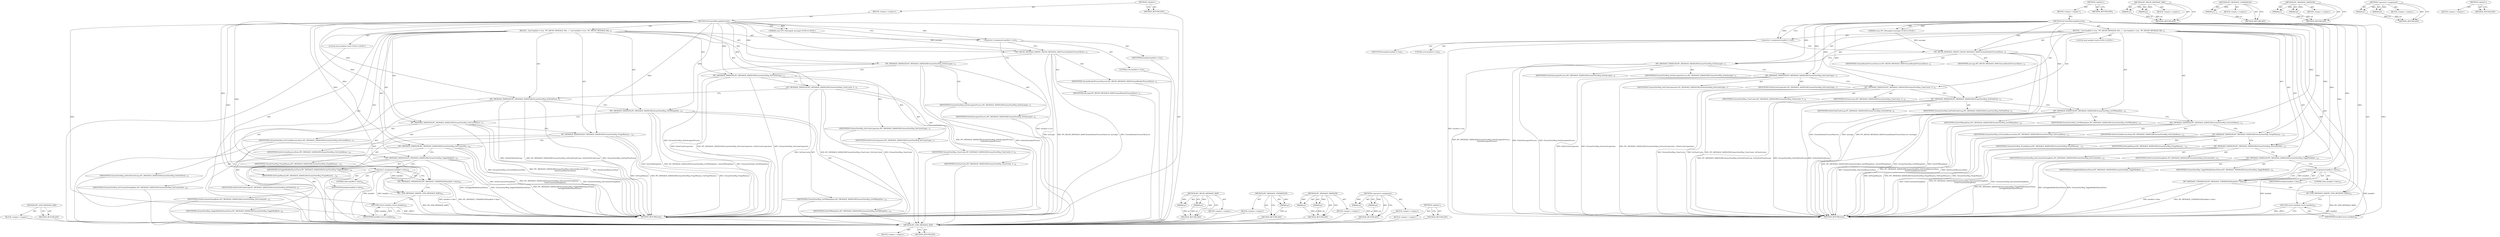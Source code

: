 digraph "&lt;global&gt;" {
vulnerable_90 [label=<(METHOD,IPC_END_MESSAGE_MAP)>];
vulnerable_91 [label=<(BLOCK,&lt;empty&gt;,&lt;empty&gt;)>];
vulnerable_92 [label=<(METHOD_RETURN,ANY)>];
vulnerable_6 [label=<(METHOD,&lt;global&gt;)<SUB>1</SUB>>];
vulnerable_7 [label=<(BLOCK,&lt;empty&gt;,&lt;empty&gt;)<SUB>1</SUB>>];
vulnerable_8 [label=<(METHOD,OnControlMessageReceived)<SUB>1</SUB>>];
vulnerable_9 [label="<(PARAM,const IPC::Message&amp; message)<SUB>2</SUB>>"];
vulnerable_10 [label=<(BLOCK,{
  bool handled = true;
  IPC_BEGIN_MESSAGE_MA...,{
  bool handled = true;
  IPC_BEGIN_MESSAGE_MA...)<SUB>2</SUB>>];
vulnerable_11 [label="<(LOCAL,bool handled: bool)<SUB>3</SUB>>"];
vulnerable_12 [label=<(&lt;operator&gt;.assignment,handled = true)<SUB>3</SUB>>];
vulnerable_13 [label=<(IDENTIFIER,handled,handled = true)<SUB>3</SUB>>];
vulnerable_14 [label=<(LITERAL,true,handled = true)<SUB>3</SUB>>];
vulnerable_15 [label=<(IPC_BEGIN_MESSAGE_MAP,IPC_BEGIN_MESSAGE_MAP(ChromeRenderProcessObserv...)<SUB>4</SUB>>];
vulnerable_16 [label=<(IDENTIFIER,ChromeRenderProcessObserver,IPC_BEGIN_MESSAGE_MAP(ChromeRenderProcessObserv...)<SUB>4</SUB>>];
vulnerable_17 [label=<(IDENTIFIER,message,IPC_BEGIN_MESSAGE_MAP(ChromeRenderProcessObserv...)<SUB>4</SUB>>];
vulnerable_18 [label=<(IPC_MESSAGE_HANDLER,IPC_MESSAGE_HANDLER(ChromeViewMsg_SetIsIncognit...)<SUB>5</SUB>>];
vulnerable_19 [label=<(IDENTIFIER,ChromeViewMsg_SetIsIncognitoProcess,IPC_MESSAGE_HANDLER(ChromeViewMsg_SetIsIncognit...)<SUB>5</SUB>>];
vulnerable_20 [label=<(IDENTIFIER,OnSetIsIncognitoProcess,IPC_MESSAGE_HANDLER(ChromeViewMsg_SetIsIncognit...)<SUB>6</SUB>>];
vulnerable_21 [label=<(IPC_MESSAGE_HANDLER,IPC_MESSAGE_HANDLER(ChromeViewMsg_SetCacheCapac...)<SUB>7</SUB>>];
vulnerable_22 [label=<(IDENTIFIER,ChromeViewMsg_SetCacheCapacities,IPC_MESSAGE_HANDLER(ChromeViewMsg_SetCacheCapac...)<SUB>7</SUB>>];
vulnerable_23 [label=<(IDENTIFIER,OnSetCacheCapacities,IPC_MESSAGE_HANDLER(ChromeViewMsg_SetCacheCapac...)<SUB>7</SUB>>];
vulnerable_24 [label=<(IPC_MESSAGE_HANDLER,IPC_MESSAGE_HANDLER(ChromeViewMsg_ClearCache, O...)<SUB>8</SUB>>];
vulnerable_25 [label=<(IDENTIFIER,ChromeViewMsg_ClearCache,IPC_MESSAGE_HANDLER(ChromeViewMsg_ClearCache, O...)<SUB>8</SUB>>];
vulnerable_26 [label=<(IDENTIFIER,OnClearCache,IPC_MESSAGE_HANDLER(ChromeViewMsg_ClearCache, O...)<SUB>8</SUB>>];
vulnerable_27 [label=<(IPC_MESSAGE_HANDLER,IPC_MESSAGE_HANDLER(ChromeViewMsg_SetFieldTrial...)<SUB>9</SUB>>];
vulnerable_28 [label=<(IDENTIFIER,ChromeViewMsg_SetFieldTrialGroup,IPC_MESSAGE_HANDLER(ChromeViewMsg_SetFieldTrial...)<SUB>9</SUB>>];
vulnerable_29 [label=<(IDENTIFIER,OnSetFieldTrialGroup,IPC_MESSAGE_HANDLER(ChromeViewMsg_SetFieldTrial...)<SUB>9</SUB>>];
vulnerable_30 [label=<(IPC_MESSAGE_HANDLER,IPC_MESSAGE_HANDLER(ChromeViewMsg_GetV8HeapStat...)<SUB>16</SUB>>];
vulnerable_31 [label=<(IDENTIFIER,ChromeViewMsg_GetV8HeapStats,IPC_MESSAGE_HANDLER(ChromeViewMsg_GetV8HeapStat...)<SUB>16</SUB>>];
vulnerable_32 [label=<(IDENTIFIER,OnGetV8HeapStats,IPC_MESSAGE_HANDLER(ChromeViewMsg_GetV8HeapStat...)<SUB>16</SUB>>];
vulnerable_33 [label=<(IPC_MESSAGE_HANDLER,IPC_MESSAGE_HANDLER(ChromeViewMsg_GetCacheResou...)<SUB>17</SUB>>];
vulnerable_34 [label=<(IDENTIFIER,ChromeViewMsg_GetCacheResourceStats,IPC_MESSAGE_HANDLER(ChromeViewMsg_GetCacheResou...)<SUB>17</SUB>>];
vulnerable_35 [label=<(IDENTIFIER,OnGetCacheResourceStats,IPC_MESSAGE_HANDLER(ChromeViewMsg_GetCacheResou...)<SUB>18</SUB>>];
vulnerable_36 [label=<(IPC_MESSAGE_HANDLER,IPC_MESSAGE_HANDLER(ChromeViewMsg_PurgeMemory, ...)<SUB>19</SUB>>];
vulnerable_37 [label=<(IDENTIFIER,ChromeViewMsg_PurgeMemory,IPC_MESSAGE_HANDLER(ChromeViewMsg_PurgeMemory, ...)<SUB>19</SUB>>];
vulnerable_38 [label=<(IDENTIFIER,OnPurgeMemory,IPC_MESSAGE_HANDLER(ChromeViewMsg_PurgeMemory, ...)<SUB>19</SUB>>];
vulnerable_39 [label=<(IPC_MESSAGE_HANDLER,IPC_MESSAGE_HANDLER(ChromeViewMsg_SetContentSet...)<SUB>20</SUB>>];
vulnerable_40 [label=<(IDENTIFIER,ChromeViewMsg_SetContentSettingRules,IPC_MESSAGE_HANDLER(ChromeViewMsg_SetContentSet...)<SUB>20</SUB>>];
vulnerable_41 [label=<(IDENTIFIER,OnSetContentSettingRules,IPC_MESSAGE_HANDLER(ChromeViewMsg_SetContentSet...)<SUB>21</SUB>>];
vulnerable_42 [label=<(IPC_MESSAGE_HANDLER,IPC_MESSAGE_HANDLER(ChromeViewMsg_ToggleWebKitS...)<SUB>22</SUB>>];
vulnerable_43 [label=<(IDENTIFIER,ChromeViewMsg_ToggleWebKitSharedTimer,IPC_MESSAGE_HANDLER(ChromeViewMsg_ToggleWebKitS...)<SUB>22</SUB>>];
vulnerable_44 [label=<(IDENTIFIER,OnToggleWebKitSharedTimer,IPC_MESSAGE_HANDLER(ChromeViewMsg_ToggleWebKitS...)<SUB>23</SUB>>];
vulnerable_45 [label=<(IPC_MESSAGE_UNHANDLED,IPC_MESSAGE_UNHANDLED(handled = false))<SUB>24</SUB>>];
vulnerable_46 [label=<(&lt;operator&gt;.assignment,handled = false)<SUB>24</SUB>>];
vulnerable_47 [label=<(IDENTIFIER,handled,handled = false)<SUB>24</SUB>>];
vulnerable_48 [label=<(LITERAL,false,handled = false)<SUB>24</SUB>>];
vulnerable_49 [label=<(IPC_END_MESSAGE_MAP,IPC_END_MESSAGE_MAP())<SUB>25</SUB>>];
vulnerable_50 [label=<(RETURN,return handled;,return handled;)<SUB>26</SUB>>];
vulnerable_51 [label=<(IDENTIFIER,handled,return handled;)<SUB>26</SUB>>];
vulnerable_52 [label=<(METHOD_RETURN,bool)<SUB>1</SUB>>];
vulnerable_54 [label=<(METHOD_RETURN,ANY)<SUB>1</SUB>>];
vulnerable_76 [label=<(METHOD,IPC_BEGIN_MESSAGE_MAP)>];
vulnerable_77 [label=<(PARAM,p1)>];
vulnerable_78 [label=<(PARAM,p2)>];
vulnerable_79 [label=<(BLOCK,&lt;empty&gt;,&lt;empty&gt;)>];
vulnerable_80 [label=<(METHOD_RETURN,ANY)>];
vulnerable_86 [label=<(METHOD,IPC_MESSAGE_UNHANDLED)>];
vulnerable_87 [label=<(PARAM,p1)>];
vulnerable_88 [label=<(BLOCK,&lt;empty&gt;,&lt;empty&gt;)>];
vulnerable_89 [label=<(METHOD_RETURN,ANY)>];
vulnerable_81 [label=<(METHOD,IPC_MESSAGE_HANDLER)>];
vulnerable_82 [label=<(PARAM,p1)>];
vulnerable_83 [label=<(PARAM,p2)>];
vulnerable_84 [label=<(BLOCK,&lt;empty&gt;,&lt;empty&gt;)>];
vulnerable_85 [label=<(METHOD_RETURN,ANY)>];
vulnerable_71 [label=<(METHOD,&lt;operator&gt;.assignment)>];
vulnerable_72 [label=<(PARAM,p1)>];
vulnerable_73 [label=<(PARAM,p2)>];
vulnerable_74 [label=<(BLOCK,&lt;empty&gt;,&lt;empty&gt;)>];
vulnerable_75 [label=<(METHOD_RETURN,ANY)>];
vulnerable_65 [label=<(METHOD,&lt;global&gt;)<SUB>1</SUB>>];
vulnerable_66 [label=<(BLOCK,&lt;empty&gt;,&lt;empty&gt;)>];
vulnerable_67 [label=<(METHOD_RETURN,ANY)>];
fixed_90 [label=<(METHOD,IPC_END_MESSAGE_MAP)>];
fixed_91 [label=<(BLOCK,&lt;empty&gt;,&lt;empty&gt;)>];
fixed_92 [label=<(METHOD_RETURN,ANY)>];
fixed_6 [label=<(METHOD,&lt;global&gt;)<SUB>1</SUB>>];
fixed_7 [label=<(BLOCK,&lt;empty&gt;,&lt;empty&gt;)<SUB>1</SUB>>];
fixed_8 [label=<(METHOD,OnControlMessageReceived)<SUB>1</SUB>>];
fixed_9 [label="<(PARAM,const IPC::Message&amp; message)<SUB>2</SUB>>"];
fixed_10 [label=<(BLOCK,{
  bool handled = true;
  IPC_BEGIN_MESSAGE_MA...,{
  bool handled = true;
  IPC_BEGIN_MESSAGE_MA...)<SUB>2</SUB>>];
fixed_11 [label="<(LOCAL,bool handled: bool)<SUB>3</SUB>>"];
fixed_12 [label=<(&lt;operator&gt;.assignment,handled = true)<SUB>3</SUB>>];
fixed_13 [label=<(IDENTIFIER,handled,handled = true)<SUB>3</SUB>>];
fixed_14 [label=<(LITERAL,true,handled = true)<SUB>3</SUB>>];
fixed_15 [label=<(IPC_BEGIN_MESSAGE_MAP,IPC_BEGIN_MESSAGE_MAP(ChromeRenderProcessObserv...)<SUB>4</SUB>>];
fixed_16 [label=<(IDENTIFIER,ChromeRenderProcessObserver,IPC_BEGIN_MESSAGE_MAP(ChromeRenderProcessObserv...)<SUB>4</SUB>>];
fixed_17 [label=<(IDENTIFIER,message,IPC_BEGIN_MESSAGE_MAP(ChromeRenderProcessObserv...)<SUB>4</SUB>>];
fixed_18 [label=<(IPC_MESSAGE_HANDLER,IPC_MESSAGE_HANDLER(ChromeViewMsg_SetIsIncognit...)<SUB>5</SUB>>];
fixed_19 [label=<(IDENTIFIER,ChromeViewMsg_SetIsIncognitoProcess,IPC_MESSAGE_HANDLER(ChromeViewMsg_SetIsIncognit...)<SUB>5</SUB>>];
fixed_20 [label=<(IDENTIFIER,OnSetIsIncognitoProcess,IPC_MESSAGE_HANDLER(ChromeViewMsg_SetIsIncognit...)<SUB>6</SUB>>];
fixed_21 [label=<(IPC_MESSAGE_HANDLER,IPC_MESSAGE_HANDLER(ChromeViewMsg_SetCacheCapac...)<SUB>7</SUB>>];
fixed_22 [label=<(IDENTIFIER,ChromeViewMsg_SetCacheCapacities,IPC_MESSAGE_HANDLER(ChromeViewMsg_SetCacheCapac...)<SUB>7</SUB>>];
fixed_23 [label=<(IDENTIFIER,OnSetCacheCapacities,IPC_MESSAGE_HANDLER(ChromeViewMsg_SetCacheCapac...)<SUB>7</SUB>>];
fixed_24 [label=<(IPC_MESSAGE_HANDLER,IPC_MESSAGE_HANDLER(ChromeViewMsg_ClearCache, O...)<SUB>8</SUB>>];
fixed_25 [label=<(IDENTIFIER,ChromeViewMsg_ClearCache,IPC_MESSAGE_HANDLER(ChromeViewMsg_ClearCache, O...)<SUB>8</SUB>>];
fixed_26 [label=<(IDENTIFIER,OnClearCache,IPC_MESSAGE_HANDLER(ChromeViewMsg_ClearCache, O...)<SUB>8</SUB>>];
fixed_27 [label=<(IPC_MESSAGE_HANDLER,IPC_MESSAGE_HANDLER(ChromeViewMsg_SetFieldTrial...)<SUB>9</SUB>>];
fixed_28 [label=<(IDENTIFIER,ChromeViewMsg_SetFieldTrialGroup,IPC_MESSAGE_HANDLER(ChromeViewMsg_SetFieldTrial...)<SUB>9</SUB>>];
fixed_29 [label=<(IDENTIFIER,OnSetFieldTrialGroup,IPC_MESSAGE_HANDLER(ChromeViewMsg_SetFieldTrial...)<SUB>9</SUB>>];
fixed_30 [label=<(IPC_MESSAGE_HANDLER,IPC_MESSAGE_HANDLER(ChromeViewMsg_GetV8HeapStat...)<SUB>10</SUB>>];
fixed_31 [label=<(IDENTIFIER,ChromeViewMsg_GetV8HeapStats,IPC_MESSAGE_HANDLER(ChromeViewMsg_GetV8HeapStat...)<SUB>10</SUB>>];
fixed_32 [label=<(IDENTIFIER,OnGetV8HeapStats,IPC_MESSAGE_HANDLER(ChromeViewMsg_GetV8HeapStat...)<SUB>10</SUB>>];
fixed_33 [label=<(IPC_MESSAGE_HANDLER,IPC_MESSAGE_HANDLER(ChromeViewMsg_GetCacheResou...)<SUB>11</SUB>>];
fixed_34 [label=<(IDENTIFIER,ChromeViewMsg_GetCacheResourceStats,IPC_MESSAGE_HANDLER(ChromeViewMsg_GetCacheResou...)<SUB>11</SUB>>];
fixed_35 [label=<(IDENTIFIER,OnGetCacheResourceStats,IPC_MESSAGE_HANDLER(ChromeViewMsg_GetCacheResou...)<SUB>12</SUB>>];
fixed_36 [label=<(IPC_MESSAGE_HANDLER,IPC_MESSAGE_HANDLER(ChromeViewMsg_PurgeMemory, ...)<SUB>13</SUB>>];
fixed_37 [label=<(IDENTIFIER,ChromeViewMsg_PurgeMemory,IPC_MESSAGE_HANDLER(ChromeViewMsg_PurgeMemory, ...)<SUB>13</SUB>>];
fixed_38 [label=<(IDENTIFIER,OnPurgeMemory,IPC_MESSAGE_HANDLER(ChromeViewMsg_PurgeMemory, ...)<SUB>13</SUB>>];
fixed_39 [label=<(IPC_MESSAGE_HANDLER,IPC_MESSAGE_HANDLER(ChromeViewMsg_SetContentSet...)<SUB>14</SUB>>];
fixed_40 [label=<(IDENTIFIER,ChromeViewMsg_SetContentSettingRules,IPC_MESSAGE_HANDLER(ChromeViewMsg_SetContentSet...)<SUB>14</SUB>>];
fixed_41 [label=<(IDENTIFIER,OnSetContentSettingRules,IPC_MESSAGE_HANDLER(ChromeViewMsg_SetContentSet...)<SUB>15</SUB>>];
fixed_42 [label=<(IPC_MESSAGE_HANDLER,IPC_MESSAGE_HANDLER(ChromeViewMsg_ToggleWebKitS...)<SUB>16</SUB>>];
fixed_43 [label=<(IDENTIFIER,ChromeViewMsg_ToggleWebKitSharedTimer,IPC_MESSAGE_HANDLER(ChromeViewMsg_ToggleWebKitS...)<SUB>16</SUB>>];
fixed_44 [label=<(IDENTIFIER,OnToggleWebKitSharedTimer,IPC_MESSAGE_HANDLER(ChromeViewMsg_ToggleWebKitS...)<SUB>17</SUB>>];
fixed_45 [label=<(IPC_MESSAGE_UNHANDLED,IPC_MESSAGE_UNHANDLED(handled = false))<SUB>18</SUB>>];
fixed_46 [label=<(&lt;operator&gt;.assignment,handled = false)<SUB>18</SUB>>];
fixed_47 [label=<(IDENTIFIER,handled,handled = false)<SUB>18</SUB>>];
fixed_48 [label=<(LITERAL,false,handled = false)<SUB>18</SUB>>];
fixed_49 [label=<(IPC_END_MESSAGE_MAP,IPC_END_MESSAGE_MAP())<SUB>19</SUB>>];
fixed_50 [label=<(RETURN,return handled;,return handled;)<SUB>20</SUB>>];
fixed_51 [label=<(IDENTIFIER,handled,return handled;)<SUB>20</SUB>>];
fixed_52 [label=<(METHOD_RETURN,bool)<SUB>1</SUB>>];
fixed_54 [label=<(METHOD_RETURN,ANY)<SUB>1</SUB>>];
fixed_76 [label=<(METHOD,IPC_BEGIN_MESSAGE_MAP)>];
fixed_77 [label=<(PARAM,p1)>];
fixed_78 [label=<(PARAM,p2)>];
fixed_79 [label=<(BLOCK,&lt;empty&gt;,&lt;empty&gt;)>];
fixed_80 [label=<(METHOD_RETURN,ANY)>];
fixed_86 [label=<(METHOD,IPC_MESSAGE_UNHANDLED)>];
fixed_87 [label=<(PARAM,p1)>];
fixed_88 [label=<(BLOCK,&lt;empty&gt;,&lt;empty&gt;)>];
fixed_89 [label=<(METHOD_RETURN,ANY)>];
fixed_81 [label=<(METHOD,IPC_MESSAGE_HANDLER)>];
fixed_82 [label=<(PARAM,p1)>];
fixed_83 [label=<(PARAM,p2)>];
fixed_84 [label=<(BLOCK,&lt;empty&gt;,&lt;empty&gt;)>];
fixed_85 [label=<(METHOD_RETURN,ANY)>];
fixed_71 [label=<(METHOD,&lt;operator&gt;.assignment)>];
fixed_72 [label=<(PARAM,p1)>];
fixed_73 [label=<(PARAM,p2)>];
fixed_74 [label=<(BLOCK,&lt;empty&gt;,&lt;empty&gt;)>];
fixed_75 [label=<(METHOD_RETURN,ANY)>];
fixed_65 [label=<(METHOD,&lt;global&gt;)<SUB>1</SUB>>];
fixed_66 [label=<(BLOCK,&lt;empty&gt;,&lt;empty&gt;)>];
fixed_67 [label=<(METHOD_RETURN,ANY)>];
vulnerable_90 -> vulnerable_91  [key=0, label="AST: "];
vulnerable_90 -> vulnerable_92  [key=0, label="AST: "];
vulnerable_90 -> vulnerable_92  [key=1, label="CFG: "];
vulnerable_91 -> fixed_90  [key=0];
vulnerable_92 -> fixed_90  [key=0];
vulnerable_6 -> vulnerable_7  [key=0, label="AST: "];
vulnerable_6 -> vulnerable_54  [key=0, label="AST: "];
vulnerable_6 -> vulnerable_54  [key=1, label="CFG: "];
vulnerable_7 -> vulnerable_8  [key=0, label="AST: "];
vulnerable_8 -> vulnerable_9  [key=0, label="AST: "];
vulnerable_8 -> vulnerable_9  [key=1, label="DDG: "];
vulnerable_8 -> vulnerable_10  [key=0, label="AST: "];
vulnerable_8 -> vulnerable_52  [key=0, label="AST: "];
vulnerable_8 -> vulnerable_12  [key=0, label="CFG: "];
vulnerable_8 -> vulnerable_12  [key=1, label="DDG: "];
vulnerable_8 -> vulnerable_49  [key=0, label="DDG: "];
vulnerable_8 -> vulnerable_15  [key=0, label="DDG: "];
vulnerable_8 -> vulnerable_18  [key=0, label="DDG: "];
vulnerable_8 -> vulnerable_21  [key=0, label="DDG: "];
vulnerable_8 -> vulnerable_24  [key=0, label="DDG: "];
vulnerable_8 -> vulnerable_27  [key=0, label="DDG: "];
vulnerable_8 -> vulnerable_30  [key=0, label="DDG: "];
vulnerable_8 -> vulnerable_33  [key=0, label="DDG: "];
vulnerable_8 -> vulnerable_36  [key=0, label="DDG: "];
vulnerable_8 -> vulnerable_39  [key=0, label="DDG: "];
vulnerable_8 -> vulnerable_42  [key=0, label="DDG: "];
vulnerable_8 -> vulnerable_45  [key=0, label="DDG: "];
vulnerable_8 -> vulnerable_51  [key=0, label="DDG: "];
vulnerable_8 -> vulnerable_46  [key=0, label="DDG: "];
vulnerable_9 -> vulnerable_15  [key=0, label="DDG: message"];
vulnerable_10 -> vulnerable_11  [key=0, label="AST: "];
vulnerable_10 -> vulnerable_12  [key=0, label="AST: "];
vulnerable_10 -> vulnerable_15  [key=0, label="AST: "];
vulnerable_10 -> vulnerable_18  [key=0, label="AST: "];
vulnerable_10 -> vulnerable_21  [key=0, label="AST: "];
vulnerable_10 -> vulnerable_24  [key=0, label="AST: "];
vulnerable_10 -> vulnerable_27  [key=0, label="AST: "];
vulnerable_10 -> vulnerable_30  [key=0, label="AST: "];
vulnerable_10 -> vulnerable_33  [key=0, label="AST: "];
vulnerable_10 -> vulnerable_36  [key=0, label="AST: "];
vulnerable_10 -> vulnerable_39  [key=0, label="AST: "];
vulnerable_10 -> vulnerable_42  [key=0, label="AST: "];
vulnerable_10 -> vulnerable_45  [key=0, label="AST: "];
vulnerable_10 -> vulnerable_49  [key=0, label="AST: "];
vulnerable_10 -> vulnerable_50  [key=0, label="AST: "];
vulnerable_11 -> fixed_90  [key=0];
vulnerable_12 -> vulnerable_13  [key=0, label="AST: "];
vulnerable_12 -> vulnerable_14  [key=0, label="AST: "];
vulnerable_12 -> vulnerable_15  [key=0, label="CFG: "];
vulnerable_12 -> vulnerable_52  [key=0, label="DDG: handled = true"];
vulnerable_13 -> fixed_90  [key=0];
vulnerable_14 -> fixed_90  [key=0];
vulnerable_15 -> vulnerable_16  [key=0, label="AST: "];
vulnerable_15 -> vulnerable_17  [key=0, label="AST: "];
vulnerable_15 -> vulnerable_18  [key=0, label="CFG: "];
vulnerable_15 -> vulnerable_52  [key=0, label="DDG: message"];
vulnerable_15 -> vulnerable_52  [key=1, label="DDG: IPC_BEGIN_MESSAGE_MAP(ChromeRenderProcessObserver, message)"];
vulnerable_15 -> vulnerable_52  [key=2, label="DDG: ChromeRenderProcessObserver"];
vulnerable_16 -> fixed_90  [key=0];
vulnerable_17 -> fixed_90  [key=0];
vulnerable_18 -> vulnerable_19  [key=0, label="AST: "];
vulnerable_18 -> vulnerable_20  [key=0, label="AST: "];
vulnerable_18 -> vulnerable_21  [key=0, label="CFG: "];
vulnerable_18 -> vulnerable_52  [key=0, label="DDG: ChromeViewMsg_SetIsIncognitoProcess"];
vulnerable_18 -> vulnerable_52  [key=1, label="DDG: IPC_MESSAGE_HANDLER(ChromeViewMsg_SetIsIncognitoProcess,
                        OnSetIsIncognitoProcess)"];
vulnerable_18 -> vulnerable_52  [key=2, label="DDG: OnSetIsIncognitoProcess"];
vulnerable_19 -> fixed_90  [key=0];
vulnerable_20 -> fixed_90  [key=0];
vulnerable_21 -> vulnerable_22  [key=0, label="AST: "];
vulnerable_21 -> vulnerable_23  [key=0, label="AST: "];
vulnerable_21 -> vulnerable_24  [key=0, label="CFG: "];
vulnerable_21 -> vulnerable_52  [key=0, label="DDG: OnSetCacheCapacities"];
vulnerable_21 -> vulnerable_52  [key=1, label="DDG: IPC_MESSAGE_HANDLER(ChromeViewMsg_SetCacheCapacities, OnSetCacheCapacities)"];
vulnerable_21 -> vulnerable_52  [key=2, label="DDG: ChromeViewMsg_SetCacheCapacities"];
vulnerable_22 -> fixed_90  [key=0];
vulnerable_23 -> fixed_90  [key=0];
vulnerable_24 -> vulnerable_25  [key=0, label="AST: "];
vulnerable_24 -> vulnerable_26  [key=0, label="AST: "];
vulnerable_24 -> vulnerable_27  [key=0, label="CFG: "];
vulnerable_24 -> vulnerable_52  [key=0, label="DDG: OnClearCache"];
vulnerable_24 -> vulnerable_52  [key=1, label="DDG: IPC_MESSAGE_HANDLER(ChromeViewMsg_ClearCache, OnClearCache)"];
vulnerable_24 -> vulnerable_52  [key=2, label="DDG: ChromeViewMsg_ClearCache"];
vulnerable_25 -> fixed_90  [key=0];
vulnerable_26 -> fixed_90  [key=0];
vulnerable_27 -> vulnerable_28  [key=0, label="AST: "];
vulnerable_27 -> vulnerable_29  [key=0, label="AST: "];
vulnerable_27 -> vulnerable_30  [key=0, label="CFG: "];
vulnerable_27 -> vulnerable_52  [key=0, label="DDG: OnSetFieldTrialGroup"];
vulnerable_27 -> vulnerable_52  [key=1, label="DDG: IPC_MESSAGE_HANDLER(ChromeViewMsg_SetFieldTrialGroup, OnSetFieldTrialGroup)"];
vulnerable_27 -> vulnerable_52  [key=2, label="DDG: ChromeViewMsg_SetFieldTrialGroup"];
vulnerable_28 -> fixed_90  [key=0];
vulnerable_29 -> fixed_90  [key=0];
vulnerable_30 -> vulnerable_31  [key=0, label="AST: "];
vulnerable_30 -> vulnerable_32  [key=0, label="AST: "];
vulnerable_30 -> vulnerable_33  [key=0, label="CFG: "];
vulnerable_30 -> vulnerable_52  [key=0, label="DDG: OnGetV8HeapStats"];
vulnerable_30 -> vulnerable_52  [key=1, label="DDG: IPC_MESSAGE_HANDLER(ChromeViewMsg_GetV8HeapStats, OnGetV8HeapStats)"];
vulnerable_30 -> vulnerable_52  [key=2, label="DDG: ChromeViewMsg_GetV8HeapStats"];
vulnerable_31 -> fixed_90  [key=0];
vulnerable_32 -> fixed_90  [key=0];
vulnerable_33 -> vulnerable_34  [key=0, label="AST: "];
vulnerable_33 -> vulnerable_35  [key=0, label="AST: "];
vulnerable_33 -> vulnerable_36  [key=0, label="CFG: "];
vulnerable_33 -> vulnerable_52  [key=0, label="DDG: ChromeViewMsg_GetCacheResourceStats"];
vulnerable_33 -> vulnerable_52  [key=1, label="DDG: IPC_MESSAGE_HANDLER(ChromeViewMsg_GetCacheResourceStats,
                         OnGetCacheResourceStats)"];
vulnerable_33 -> vulnerable_52  [key=2, label="DDG: OnGetCacheResourceStats"];
vulnerable_34 -> fixed_90  [key=0];
vulnerable_35 -> fixed_90  [key=0];
vulnerable_36 -> vulnerable_37  [key=0, label="AST: "];
vulnerable_36 -> vulnerable_38  [key=0, label="AST: "];
vulnerable_36 -> vulnerable_39  [key=0, label="CFG: "];
vulnerable_36 -> vulnerable_52  [key=0, label="DDG: OnPurgeMemory"];
vulnerable_36 -> vulnerable_52  [key=1, label="DDG: IPC_MESSAGE_HANDLER(ChromeViewMsg_PurgeMemory, OnPurgeMemory)"];
vulnerable_36 -> vulnerable_52  [key=2, label="DDG: ChromeViewMsg_PurgeMemory"];
vulnerable_37 -> fixed_90  [key=0];
vulnerable_38 -> fixed_90  [key=0];
vulnerable_39 -> vulnerable_40  [key=0, label="AST: "];
vulnerable_39 -> vulnerable_41  [key=0, label="AST: "];
vulnerable_39 -> vulnerable_42  [key=0, label="CFG: "];
vulnerable_39 -> vulnerable_52  [key=0, label="DDG: OnSetContentSettingRules"];
vulnerable_39 -> vulnerable_52  [key=1, label="DDG: IPC_MESSAGE_HANDLER(ChromeViewMsg_SetContentSettingRules,
                        OnSetContentSettingRules)"];
vulnerable_39 -> vulnerable_52  [key=2, label="DDG: ChromeViewMsg_SetContentSettingRules"];
vulnerable_40 -> fixed_90  [key=0];
vulnerable_41 -> fixed_90  [key=0];
vulnerable_42 -> vulnerable_43  [key=0, label="AST: "];
vulnerable_42 -> vulnerable_44  [key=0, label="AST: "];
vulnerable_42 -> vulnerable_46  [key=0, label="CFG: "];
vulnerable_42 -> vulnerable_52  [key=0, label="DDG: ChromeViewMsg_ToggleWebKitSharedTimer"];
vulnerable_42 -> vulnerable_52  [key=1, label="DDG: IPC_MESSAGE_HANDLER(ChromeViewMsg_ToggleWebKitSharedTimer,
                        OnToggleWebKitSharedTimer)"];
vulnerable_42 -> vulnerable_52  [key=2, label="DDG: OnToggleWebKitSharedTimer"];
vulnerable_43 -> fixed_90  [key=0];
vulnerable_44 -> fixed_90  [key=0];
vulnerable_45 -> vulnerable_46  [key=0, label="AST: "];
vulnerable_45 -> vulnerable_49  [key=0, label="CFG: "];
vulnerable_45 -> vulnerable_52  [key=0, label="DDG: handled = false"];
vulnerable_45 -> vulnerable_52  [key=1, label="DDG: IPC_MESSAGE_UNHANDLED(handled = false)"];
vulnerable_46 -> vulnerable_47  [key=0, label="AST: "];
vulnerable_46 -> vulnerable_48  [key=0, label="AST: "];
vulnerable_46 -> vulnerable_45  [key=0, label="CFG: "];
vulnerable_46 -> vulnerable_45  [key=1, label="DDG: handled"];
vulnerable_46 -> vulnerable_52  [key=0, label="DDG: handled"];
vulnerable_46 -> vulnerable_51  [key=0, label="DDG: handled"];
vulnerable_47 -> fixed_90  [key=0];
vulnerable_48 -> fixed_90  [key=0];
vulnerable_49 -> vulnerable_50  [key=0, label="CFG: "];
vulnerable_49 -> vulnerable_52  [key=0, label="DDG: IPC_END_MESSAGE_MAP()"];
vulnerable_50 -> vulnerable_51  [key=0, label="AST: "];
vulnerable_50 -> vulnerable_52  [key=0, label="CFG: "];
vulnerable_50 -> vulnerable_52  [key=1, label="DDG: &lt;RET&gt;"];
vulnerable_51 -> vulnerable_50  [key=0, label="DDG: handled"];
vulnerable_52 -> fixed_90  [key=0];
vulnerable_54 -> fixed_90  [key=0];
vulnerable_76 -> vulnerable_77  [key=0, label="AST: "];
vulnerable_76 -> vulnerable_77  [key=1, label="DDG: "];
vulnerable_76 -> vulnerable_79  [key=0, label="AST: "];
vulnerable_76 -> vulnerable_78  [key=0, label="AST: "];
vulnerable_76 -> vulnerable_78  [key=1, label="DDG: "];
vulnerable_76 -> vulnerable_80  [key=0, label="AST: "];
vulnerable_76 -> vulnerable_80  [key=1, label="CFG: "];
vulnerable_77 -> vulnerable_80  [key=0, label="DDG: p1"];
vulnerable_78 -> vulnerable_80  [key=0, label="DDG: p2"];
vulnerable_79 -> fixed_90  [key=0];
vulnerable_80 -> fixed_90  [key=0];
vulnerable_86 -> vulnerable_87  [key=0, label="AST: "];
vulnerable_86 -> vulnerable_87  [key=1, label="DDG: "];
vulnerable_86 -> vulnerable_88  [key=0, label="AST: "];
vulnerable_86 -> vulnerable_89  [key=0, label="AST: "];
vulnerable_86 -> vulnerable_89  [key=1, label="CFG: "];
vulnerable_87 -> vulnerable_89  [key=0, label="DDG: p1"];
vulnerable_88 -> fixed_90  [key=0];
vulnerable_89 -> fixed_90  [key=0];
vulnerable_81 -> vulnerable_82  [key=0, label="AST: "];
vulnerable_81 -> vulnerable_82  [key=1, label="DDG: "];
vulnerable_81 -> vulnerable_84  [key=0, label="AST: "];
vulnerable_81 -> vulnerable_83  [key=0, label="AST: "];
vulnerable_81 -> vulnerable_83  [key=1, label="DDG: "];
vulnerable_81 -> vulnerable_85  [key=0, label="AST: "];
vulnerable_81 -> vulnerable_85  [key=1, label="CFG: "];
vulnerable_82 -> vulnerable_85  [key=0, label="DDG: p1"];
vulnerable_83 -> vulnerable_85  [key=0, label="DDG: p2"];
vulnerable_84 -> fixed_90  [key=0];
vulnerable_85 -> fixed_90  [key=0];
vulnerable_71 -> vulnerable_72  [key=0, label="AST: "];
vulnerable_71 -> vulnerable_72  [key=1, label="DDG: "];
vulnerable_71 -> vulnerable_74  [key=0, label="AST: "];
vulnerable_71 -> vulnerable_73  [key=0, label="AST: "];
vulnerable_71 -> vulnerable_73  [key=1, label="DDG: "];
vulnerable_71 -> vulnerable_75  [key=0, label="AST: "];
vulnerable_71 -> vulnerable_75  [key=1, label="CFG: "];
vulnerable_72 -> vulnerable_75  [key=0, label="DDG: p1"];
vulnerable_73 -> vulnerable_75  [key=0, label="DDG: p2"];
vulnerable_74 -> fixed_90  [key=0];
vulnerable_75 -> fixed_90  [key=0];
vulnerable_65 -> vulnerable_66  [key=0, label="AST: "];
vulnerable_65 -> vulnerable_67  [key=0, label="AST: "];
vulnerable_65 -> vulnerable_67  [key=1, label="CFG: "];
vulnerable_66 -> fixed_90  [key=0];
vulnerable_67 -> fixed_90  [key=0];
fixed_90 -> fixed_91  [key=0, label="AST: "];
fixed_90 -> fixed_92  [key=0, label="AST: "];
fixed_90 -> fixed_92  [key=1, label="CFG: "];
fixed_6 -> fixed_7  [key=0, label="AST: "];
fixed_6 -> fixed_54  [key=0, label="AST: "];
fixed_6 -> fixed_54  [key=1, label="CFG: "];
fixed_7 -> fixed_8  [key=0, label="AST: "];
fixed_8 -> fixed_9  [key=0, label="AST: "];
fixed_8 -> fixed_9  [key=1, label="DDG: "];
fixed_8 -> fixed_10  [key=0, label="AST: "];
fixed_8 -> fixed_52  [key=0, label="AST: "];
fixed_8 -> fixed_12  [key=0, label="CFG: "];
fixed_8 -> fixed_12  [key=1, label="DDG: "];
fixed_8 -> fixed_49  [key=0, label="DDG: "];
fixed_8 -> fixed_15  [key=0, label="DDG: "];
fixed_8 -> fixed_18  [key=0, label="DDG: "];
fixed_8 -> fixed_21  [key=0, label="DDG: "];
fixed_8 -> fixed_24  [key=0, label="DDG: "];
fixed_8 -> fixed_27  [key=0, label="DDG: "];
fixed_8 -> fixed_30  [key=0, label="DDG: "];
fixed_8 -> fixed_33  [key=0, label="DDG: "];
fixed_8 -> fixed_36  [key=0, label="DDG: "];
fixed_8 -> fixed_39  [key=0, label="DDG: "];
fixed_8 -> fixed_42  [key=0, label="DDG: "];
fixed_8 -> fixed_45  [key=0, label="DDG: "];
fixed_8 -> fixed_51  [key=0, label="DDG: "];
fixed_8 -> fixed_46  [key=0, label="DDG: "];
fixed_9 -> fixed_15  [key=0, label="DDG: message"];
fixed_10 -> fixed_11  [key=0, label="AST: "];
fixed_10 -> fixed_12  [key=0, label="AST: "];
fixed_10 -> fixed_15  [key=0, label="AST: "];
fixed_10 -> fixed_18  [key=0, label="AST: "];
fixed_10 -> fixed_21  [key=0, label="AST: "];
fixed_10 -> fixed_24  [key=0, label="AST: "];
fixed_10 -> fixed_27  [key=0, label="AST: "];
fixed_10 -> fixed_30  [key=0, label="AST: "];
fixed_10 -> fixed_33  [key=0, label="AST: "];
fixed_10 -> fixed_36  [key=0, label="AST: "];
fixed_10 -> fixed_39  [key=0, label="AST: "];
fixed_10 -> fixed_42  [key=0, label="AST: "];
fixed_10 -> fixed_45  [key=0, label="AST: "];
fixed_10 -> fixed_49  [key=0, label="AST: "];
fixed_10 -> fixed_50  [key=0, label="AST: "];
fixed_12 -> fixed_13  [key=0, label="AST: "];
fixed_12 -> fixed_14  [key=0, label="AST: "];
fixed_12 -> fixed_15  [key=0, label="CFG: "];
fixed_12 -> fixed_52  [key=0, label="DDG: handled = true"];
fixed_15 -> fixed_16  [key=0, label="AST: "];
fixed_15 -> fixed_17  [key=0, label="AST: "];
fixed_15 -> fixed_18  [key=0, label="CFG: "];
fixed_15 -> fixed_52  [key=0, label="DDG: message"];
fixed_15 -> fixed_52  [key=1, label="DDG: IPC_BEGIN_MESSAGE_MAP(ChromeRenderProcessObserver, message)"];
fixed_15 -> fixed_52  [key=2, label="DDG: ChromeRenderProcessObserver"];
fixed_18 -> fixed_19  [key=0, label="AST: "];
fixed_18 -> fixed_20  [key=0, label="AST: "];
fixed_18 -> fixed_21  [key=0, label="CFG: "];
fixed_18 -> fixed_52  [key=0, label="DDG: ChromeViewMsg_SetIsIncognitoProcess"];
fixed_18 -> fixed_52  [key=1, label="DDG: IPC_MESSAGE_HANDLER(ChromeViewMsg_SetIsIncognitoProcess,
                        OnSetIsIncognitoProcess)"];
fixed_18 -> fixed_52  [key=2, label="DDG: OnSetIsIncognitoProcess"];
fixed_21 -> fixed_22  [key=0, label="AST: "];
fixed_21 -> fixed_23  [key=0, label="AST: "];
fixed_21 -> fixed_24  [key=0, label="CFG: "];
fixed_21 -> fixed_52  [key=0, label="DDG: OnSetCacheCapacities"];
fixed_21 -> fixed_52  [key=1, label="DDG: IPC_MESSAGE_HANDLER(ChromeViewMsg_SetCacheCapacities, OnSetCacheCapacities)"];
fixed_21 -> fixed_52  [key=2, label="DDG: ChromeViewMsg_SetCacheCapacities"];
fixed_24 -> fixed_25  [key=0, label="AST: "];
fixed_24 -> fixed_26  [key=0, label="AST: "];
fixed_24 -> fixed_27  [key=0, label="CFG: "];
fixed_24 -> fixed_52  [key=0, label="DDG: OnClearCache"];
fixed_24 -> fixed_52  [key=1, label="DDG: IPC_MESSAGE_HANDLER(ChromeViewMsg_ClearCache, OnClearCache)"];
fixed_24 -> fixed_52  [key=2, label="DDG: ChromeViewMsg_ClearCache"];
fixed_27 -> fixed_28  [key=0, label="AST: "];
fixed_27 -> fixed_29  [key=0, label="AST: "];
fixed_27 -> fixed_30  [key=0, label="CFG: "];
fixed_27 -> fixed_52  [key=0, label="DDG: OnSetFieldTrialGroup"];
fixed_27 -> fixed_52  [key=1, label="DDG: IPC_MESSAGE_HANDLER(ChromeViewMsg_SetFieldTrialGroup, OnSetFieldTrialGroup)"];
fixed_27 -> fixed_52  [key=2, label="DDG: ChromeViewMsg_SetFieldTrialGroup"];
fixed_30 -> fixed_31  [key=0, label="AST: "];
fixed_30 -> fixed_32  [key=0, label="AST: "];
fixed_30 -> fixed_33  [key=0, label="CFG: "];
fixed_30 -> fixed_52  [key=0, label="DDG: OnGetV8HeapStats"];
fixed_30 -> fixed_52  [key=1, label="DDG: IPC_MESSAGE_HANDLER(ChromeViewMsg_GetV8HeapStats, OnGetV8HeapStats)"];
fixed_30 -> fixed_52  [key=2, label="DDG: ChromeViewMsg_GetV8HeapStats"];
fixed_33 -> fixed_34  [key=0, label="AST: "];
fixed_33 -> fixed_35  [key=0, label="AST: "];
fixed_33 -> fixed_36  [key=0, label="CFG: "];
fixed_33 -> fixed_52  [key=0, label="DDG: ChromeViewMsg_GetCacheResourceStats"];
fixed_33 -> fixed_52  [key=1, label="DDG: IPC_MESSAGE_HANDLER(ChromeViewMsg_GetCacheResourceStats,
                         OnGetCacheResourceStats)"];
fixed_33 -> fixed_52  [key=2, label="DDG: OnGetCacheResourceStats"];
fixed_36 -> fixed_37  [key=0, label="AST: "];
fixed_36 -> fixed_38  [key=0, label="AST: "];
fixed_36 -> fixed_39  [key=0, label="CFG: "];
fixed_36 -> fixed_52  [key=0, label="DDG: OnPurgeMemory"];
fixed_36 -> fixed_52  [key=1, label="DDG: IPC_MESSAGE_HANDLER(ChromeViewMsg_PurgeMemory, OnPurgeMemory)"];
fixed_36 -> fixed_52  [key=2, label="DDG: ChromeViewMsg_PurgeMemory"];
fixed_39 -> fixed_40  [key=0, label="AST: "];
fixed_39 -> fixed_41  [key=0, label="AST: "];
fixed_39 -> fixed_42  [key=0, label="CFG: "];
fixed_39 -> fixed_52  [key=0, label="DDG: OnSetContentSettingRules"];
fixed_39 -> fixed_52  [key=1, label="DDG: IPC_MESSAGE_HANDLER(ChromeViewMsg_SetContentSettingRules,
                        OnSetContentSettingRules)"];
fixed_39 -> fixed_52  [key=2, label="DDG: ChromeViewMsg_SetContentSettingRules"];
fixed_42 -> fixed_43  [key=0, label="AST: "];
fixed_42 -> fixed_44  [key=0, label="AST: "];
fixed_42 -> fixed_46  [key=0, label="CFG: "];
fixed_42 -> fixed_52  [key=0, label="DDG: ChromeViewMsg_ToggleWebKitSharedTimer"];
fixed_42 -> fixed_52  [key=1, label="DDG: IPC_MESSAGE_HANDLER(ChromeViewMsg_ToggleWebKitSharedTimer,
                        OnToggleWebKitSharedTimer)"];
fixed_42 -> fixed_52  [key=2, label="DDG: OnToggleWebKitSharedTimer"];
fixed_45 -> fixed_46  [key=0, label="AST: "];
fixed_45 -> fixed_49  [key=0, label="CFG: "];
fixed_45 -> fixed_52  [key=0, label="DDG: handled = false"];
fixed_45 -> fixed_52  [key=1, label="DDG: IPC_MESSAGE_UNHANDLED(handled = false)"];
fixed_46 -> fixed_47  [key=0, label="AST: "];
fixed_46 -> fixed_48  [key=0, label="AST: "];
fixed_46 -> fixed_45  [key=0, label="CFG: "];
fixed_46 -> fixed_45  [key=1, label="DDG: handled"];
fixed_46 -> fixed_52  [key=0, label="DDG: handled"];
fixed_46 -> fixed_51  [key=0, label="DDG: handled"];
fixed_49 -> fixed_50  [key=0, label="CFG: "];
fixed_49 -> fixed_52  [key=0, label="DDG: IPC_END_MESSAGE_MAP()"];
fixed_50 -> fixed_51  [key=0, label="AST: "];
fixed_50 -> fixed_52  [key=0, label="CFG: "];
fixed_50 -> fixed_52  [key=1, label="DDG: &lt;RET&gt;"];
fixed_51 -> fixed_50  [key=0, label="DDG: handled"];
fixed_76 -> fixed_77  [key=0, label="AST: "];
fixed_76 -> fixed_77  [key=1, label="DDG: "];
fixed_76 -> fixed_79  [key=0, label="AST: "];
fixed_76 -> fixed_78  [key=0, label="AST: "];
fixed_76 -> fixed_78  [key=1, label="DDG: "];
fixed_76 -> fixed_80  [key=0, label="AST: "];
fixed_76 -> fixed_80  [key=1, label="CFG: "];
fixed_77 -> fixed_80  [key=0, label="DDG: p1"];
fixed_78 -> fixed_80  [key=0, label="DDG: p2"];
fixed_86 -> fixed_87  [key=0, label="AST: "];
fixed_86 -> fixed_87  [key=1, label="DDG: "];
fixed_86 -> fixed_88  [key=0, label="AST: "];
fixed_86 -> fixed_89  [key=0, label="AST: "];
fixed_86 -> fixed_89  [key=1, label="CFG: "];
fixed_87 -> fixed_89  [key=0, label="DDG: p1"];
fixed_81 -> fixed_82  [key=0, label="AST: "];
fixed_81 -> fixed_82  [key=1, label="DDG: "];
fixed_81 -> fixed_84  [key=0, label="AST: "];
fixed_81 -> fixed_83  [key=0, label="AST: "];
fixed_81 -> fixed_83  [key=1, label="DDG: "];
fixed_81 -> fixed_85  [key=0, label="AST: "];
fixed_81 -> fixed_85  [key=1, label="CFG: "];
fixed_82 -> fixed_85  [key=0, label="DDG: p1"];
fixed_83 -> fixed_85  [key=0, label="DDG: p2"];
fixed_71 -> fixed_72  [key=0, label="AST: "];
fixed_71 -> fixed_72  [key=1, label="DDG: "];
fixed_71 -> fixed_74  [key=0, label="AST: "];
fixed_71 -> fixed_73  [key=0, label="AST: "];
fixed_71 -> fixed_73  [key=1, label="DDG: "];
fixed_71 -> fixed_75  [key=0, label="AST: "];
fixed_71 -> fixed_75  [key=1, label="CFG: "];
fixed_72 -> fixed_75  [key=0, label="DDG: p1"];
fixed_73 -> fixed_75  [key=0, label="DDG: p2"];
fixed_65 -> fixed_66  [key=0, label="AST: "];
fixed_65 -> fixed_67  [key=0, label="AST: "];
fixed_65 -> fixed_67  [key=1, label="CFG: "];
}
